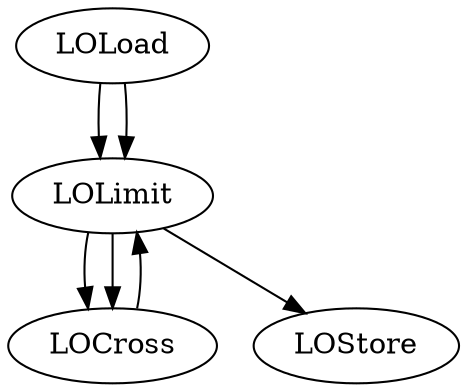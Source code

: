 digraph graph1 {
    LOLoad -> LOLimit;
    LOLimit [limit="100"];
    LOLimit -> LOCross;
    LOLoad -> LOLimit;
    LOLimit [limit="100"];
    LOLimit -> LOCross;
    LOCross -> LOLimit;
    LOLimit [limit="100"];
    LOLimit -> LOStore;
}
